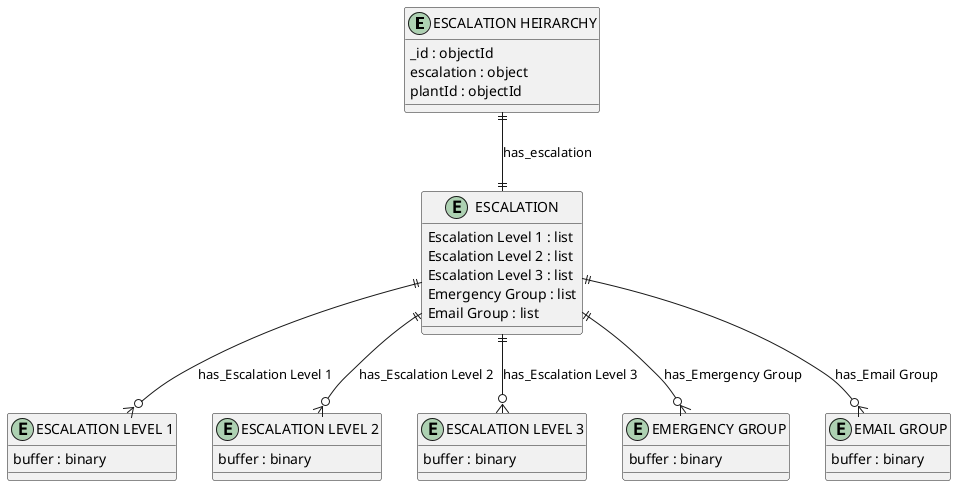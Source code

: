 @startuml ESCALATION_HEIRARCHY_Diagram

entity "ESCALATION HEIRARCHY" as ESCALATION_HEIRARCHY {
  _id : objectId
  escalation : object
  plantId : objectId
}

entity "ESCALATION" as ESCALATION {
  Escalation Level 1 : list
  Escalation Level 2 : list
  Escalation Level 3 : list
  Emergency Group : list
  Email Group : list
}

entity "ESCALATION LEVEL 1" as ESCALATION_LEVEL_1 {
  buffer : binary
}

entity "ESCALATION LEVEL 2" as ESCALATION_LEVEL_2 {
  buffer : binary
}

entity "ESCALATION LEVEL 3" as ESCALATION_LEVEL_3 {
  buffer : binary
}

entity "EMERGENCY GROUP" as EMERGENCY_GROUP {
  buffer : binary
}

entity "EMAIL GROUP" as EMAIL_GROUP {
  buffer : binary
}

' // Relationships
ESCALATION_HEIRARCHY ||--|| ESCALATION : has_escalation
ESCALATION ||--o{ ESCALATION_LEVEL_1 : has_Escalation Level 1
ESCALATION ||--o{ ESCALATION_LEVEL_2 : has_Escalation Level 2
ESCALATION ||--o{ ESCALATION_LEVEL_3 : has_Escalation Level 3
ESCALATION ||--o{ EMERGENCY_GROUP : has_Emergency Group
ESCALATION ||--o{ EMAIL_GROUP : has_Email Group
@enduml